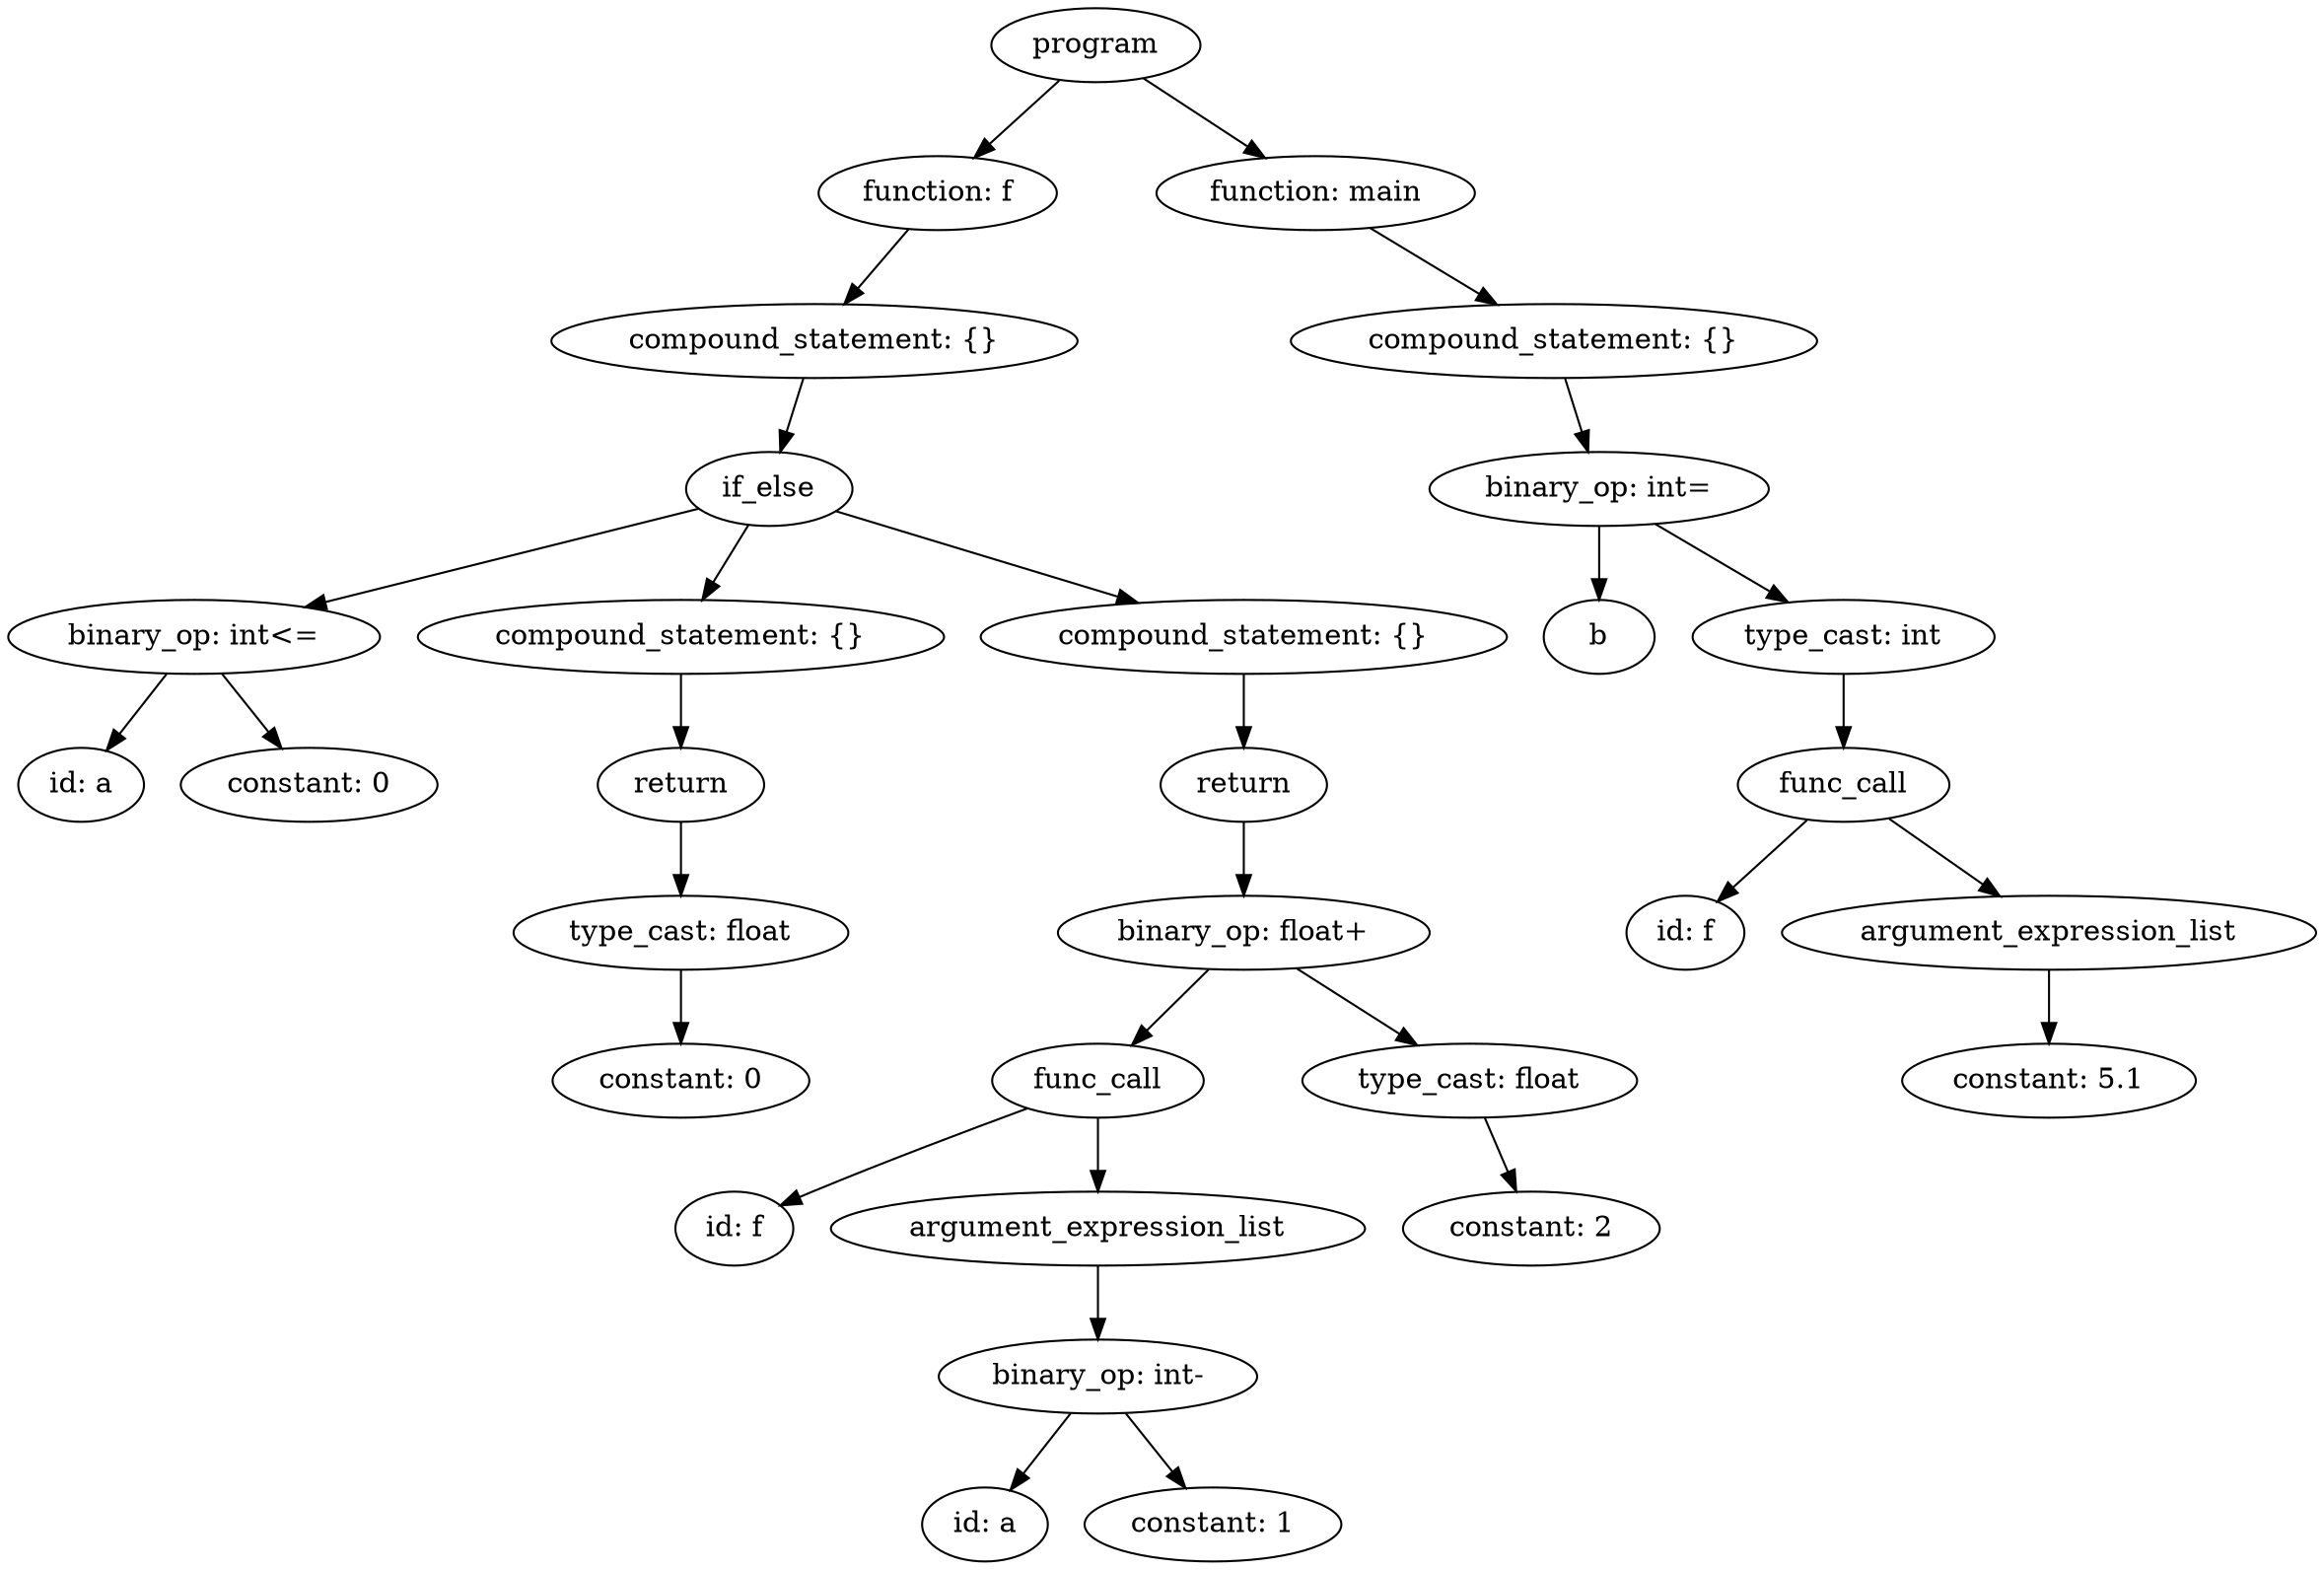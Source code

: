 strict digraph "" {
	graph [bb="0,0,1123.5,756"];
	node [label="\N"];
	42	[height=0.5,
		label=program,
		pos="529.5,738",
		width=1.4082];
	26	[height=0.5,
		label="function: f",
		pos="452.5,666",
		width=1.6111];
	42 -> 26	[pos="e,470.26,683.15 511.64,720.76 501.63,711.66 488.98,700.16 477.95,690.13"];
	41	[height=0.5,
		label="function: main",
		pos="636.5,666",
		width=2.1528];
	42 -> 41	[pos="e,611.84,683.13 552.72,721.81 567.45,712.18 586.74,699.55 603.1,688.85"];
	25	[height=0.5,
		label="compound_statement: {}",
		pos="392.5,594",
		width=3.5566];
	26 -> 25	[pos="e,407.03,611.96 438.28,648.41 430.92,639.82 421.78,629.16 413.61,619.63"];
	40	[height=0.5,
		label="compound_statement: {}",
		pos="752.5,594",
		width=3.5566];
	41 -> 40	[pos="e,724.8,611.72 663.11,648.94 678.83,639.45 698.96,627.31 716.13,616.95"];
	24	[height=0.5,
		label=if_else,
		pos="370.5,522",
		width=1.125];
	25 -> 24	[pos="e,375.88,540.1 387.06,575.7 384.61,567.9 381.66,558.51 378.93,549.83"];
	39	[height=0.5,
		label="binary_op: int=",
		pos="774.5,522",
		width=2.2929];
	40 -> 39	[pos="e,769.12,540.1 757.94,575.7 760.39,567.9 763.34,558.51 766.07,549.83"];
	8	[height=0.5,
		label="binary_op: int<=",
		pos="90.5,450",
		width=2.5139];
	24 -> 8	[pos="e,144.58,464.52 336.17,512.42 291.05,501.14 210.93,481.11 154.48,466.99"];
	12	[height=0.5,
		label="compound_statement: {}",
		pos="327.5,450",
		width=3.5566];
	24 -> 12	[pos="e,337.92,467.96 360.31,504.41 355.19,496.08 348.88,485.8 343.16,476.49"];
	23	[height=0.5,
		label="compound_statement: {}",
		pos="601.5,450",
		width=3.5566];
	24 -> 23	[pos="e,549.92,466.63 403.11,511.12 438.6,500.36 496.17,482.92 540.18,469.58"];
	32	[height=0.5,
		label=b,
		pos="774.5,450",
		width=0.75];
	39 -> 32	[pos="e,774.5,468.1 774.5,503.7 774.5,495.98 774.5,486.71 774.5,478.11"];
	38	[height=0.5,
		label="type_cast: int",
		pos="893.5,450",
		width=2.0417];
	39 -> 38	[pos="e,866.33,466.98 801.8,504.94 818.28,495.25 839.47,482.78 857.33,472.27"];
	6	[height=0.5,
		label="id: a",
		pos="35.5,378",
		width=0.84854];
	8 -> 6	[pos="e,47.937,394.83 77.186,432.05 70.301,423.29 61.783,412.45 54.244,402.86"];
	7	[height=0.5,
		label="constant: 0",
		pos="146.5,378",
		width=1.7361];
	8 -> 7	[pos="e,133.07,395.79 104.06,432.05 110.87,423.54 119.25,413.07 126.75,403.68"];
	11	[height=0.5,
		label=return,
		pos="327.5,378",
		width=1.125];
	12 -> 11	[pos="e,327.5,396.1 327.5,431.7 327.5,423.98 327.5,414.71 327.5,406.11"];
	22	[height=0.5,
		label=return,
		pos="601.5,378",
		width=1.125];
	23 -> 22	[pos="e,601.5,396.1 601.5,431.7 601.5,423.98 601.5,414.71 601.5,406.11"];
	37	[height=0.5,
		label=func_call,
		pos="893.5,378",
		width=1.4306];
	38 -> 37	[pos="e,893.5,396.1 893.5,431.7 893.5,423.98 893.5,414.71 893.5,406.11"];
	10	[height=0.5,
		label="type_cast: float",
		pos="327.5,306",
		width=2.2567];
	11 -> 10	[pos="e,327.5,324.1 327.5,359.7 327.5,351.98 327.5,342.71 327.5,334.11"];
	21	[height=0.5,
		label="binary_op: float+",
		pos="601.5,306",
		width=2.5139];
	22 -> 21	[pos="e,601.5,324.1 601.5,359.7 601.5,351.98 601.5,342.71 601.5,334.11"];
	33	[height=0.5,
		label="id: f",
		pos="816.5,306",
		width=0.79437];
	37 -> 33	[pos="e,832.17,321.25 875.64,360.76 864.96,351.05 851.26,338.6 839.74,328.13"];
	35	[height=0.5,
		label=argument_expression_list,
		pos="993.5,306",
		width=3.6111];
	37 -> 35	[pos="e,969.62,323.71 915.69,361.46 929.07,352.1 946.33,340.02 961.19,329.61"];
	9	[height=0.5,
		label="constant: 0",
		pos="327.5,234",
		width=1.7361];
	10 -> 9	[pos="e,327.5,252.1 327.5,287.7 327.5,279.98 327.5,270.71 327.5,262.11"];
	18	[height=0.5,
		label=func_call,
		pos="530.5,234",
		width=1.4306];
	21 -> 18	[pos="e,547.04,251.31 584.31,288.05 575.29,279.16 564.09,268.11 554.24,258.41"];
	20	[height=0.5,
		label="type_cast: float",
		pos="711.5,234",
		width=2.2567];
	21 -> 20	[pos="e,685.87,251.31 627.29,288.59 642.19,279.11 661.11,267.07 677.24,256.8"];
	34	[height=0.5,
		label="constant: 5.1",
		pos="993.5,234",
		width=1.9861];
	35 -> 34	[pos="e,993.5,252.1 993.5,287.7 993.5,279.98 993.5,270.71 993.5,262.11"];
	13	[height=0.5,
		label="id: f",
		pos="353.5,162",
		width=0.79437];
	18 -> 13	[pos="e,375.91,173.28 496.01,220.47 467.76,210.05 426.82,194.62 391.5,180 389.44,179.15 387.32,178.25 385.19,177.34"];
	17	[height=0.5,
		label=argument_expression_list,
		pos="530.5,162",
		width=3.6111];
	18 -> 17	[pos="e,530.5,180.1 530.5,215.7 530.5,207.98 530.5,198.71 530.5,190.11"];
	19	[height=0.5,
		label="constant: 2",
		pos="741.5,162",
		width=1.7361];
	20 -> 19	[pos="e,734.1,180.28 718.76,216.05 722.18,208.09 726.32,198.41 730.14,189.51"];
	16	[height=0.5,
		label="binary_op: int-",
		pos="530.5,90",
		width=2.1528];
	17 -> 16	[pos="e,530.5,108.1 530.5,143.7 530.5,135.98 530.5,126.71 530.5,118.11"];
	14	[height=0.5,
		label="id: a",
		pos="475.5,18",
		width=0.84854];
	16 -> 14	[pos="e,487.94,34.829 517.19,72.055 510.3,63.292 501.78,52.451 494.24,42.856"];
	15	[height=0.5,
		label="constant: 1",
		pos="586.5,18",
		width=1.7361];
	16 -> 15	[pos="e,573.07,35.789 544.06,72.055 550.87,63.543 559.25,53.068 566.75,43.681"];
}
